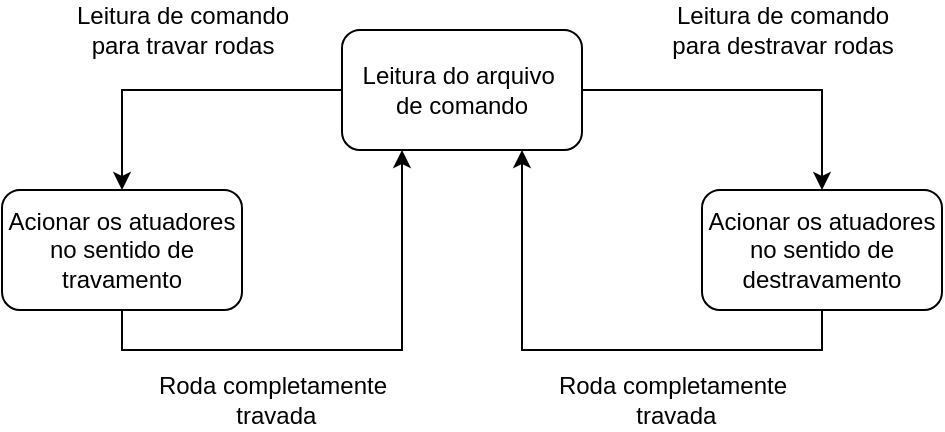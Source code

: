 <mxfile version="14.5.3" type="google"><diagram id="Vk-0JZcUPWKWT-uSp8HX" name="Page-1"><mxGraphModel dx="868" dy="450" grid="1" gridSize="10" guides="1" tooltips="1" connect="1" arrows="1" fold="1" page="1" pageScale="1" pageWidth="827" pageHeight="1169" math="0" shadow="0"><root><mxCell id="0"/><mxCell id="1" parent="0"/><mxCell id="hIM1bYdNIccIcJvIaOrg-5" value="" style="edgeStyle=orthogonalEdgeStyle;rounded=0;orthogonalLoop=1;jettySize=auto;html=1;" edge="1" parent="1" source="hIM1bYdNIccIcJvIaOrg-4" target="hIM1bYdNIccIcJvIaOrg-3"><mxGeometry relative="1" as="geometry"/></mxCell><mxCell id="hIM1bYdNIccIcJvIaOrg-12" value="" style="edgeStyle=orthogonalEdgeStyle;rounded=0;orthogonalLoop=1;jettySize=auto;html=1;entryX=0.25;entryY=1;entryDx=0;entryDy=0;exitX=0.5;exitY=1;exitDx=0;exitDy=0;" edge="1" parent="1" source="hIM1bYdNIccIcJvIaOrg-3" target="hIM1bYdNIccIcJvIaOrg-4"><mxGeometry relative="1" as="geometry"><mxPoint x="220" y="290" as="targetPoint"/></mxGeometry></mxCell><mxCell id="hIM1bYdNIccIcJvIaOrg-3" value="Acionar os atuadores&lt;br&gt;no sentido de travamento" style="rounded=1;whiteSpace=wrap;html=1;" vertex="1" parent="1"><mxGeometry x="160" y="150" width="120" height="60" as="geometry"/></mxCell><mxCell id="hIM1bYdNIccIcJvIaOrg-10" value="" style="edgeStyle=orthogonalEdgeStyle;rounded=0;orthogonalLoop=1;jettySize=auto;html=1;" edge="1" parent="1" source="hIM1bYdNIccIcJvIaOrg-4" target="hIM1bYdNIccIcJvIaOrg-8"><mxGeometry relative="1" as="geometry"/></mxCell><mxCell id="hIM1bYdNIccIcJvIaOrg-4" value="Leitura do arquivo&amp;nbsp;&lt;br&gt;de comando" style="rounded=1;whiteSpace=wrap;html=1;" vertex="1" parent="1"><mxGeometry x="330" y="70" width="120" height="60" as="geometry"/></mxCell><mxCell id="hIM1bYdNIccIcJvIaOrg-6" value="Leitura de comando&lt;br&gt;para travar rodas" style="text;html=1;align=center;verticalAlign=middle;resizable=0;points=[];autosize=1;" vertex="1" parent="1"><mxGeometry x="190" y="55" width="120" height="30" as="geometry"/></mxCell><mxCell id="hIM1bYdNIccIcJvIaOrg-14" value="" style="edgeStyle=orthogonalEdgeStyle;rounded=0;orthogonalLoop=1;jettySize=auto;html=1;entryX=0.75;entryY=1;entryDx=0;entryDy=0;exitX=0.5;exitY=1;exitDx=0;exitDy=0;" edge="1" parent="1" source="hIM1bYdNIccIcJvIaOrg-8" target="hIM1bYdNIccIcJvIaOrg-4"><mxGeometry relative="1" as="geometry"><mxPoint x="430" y="180" as="targetPoint"/></mxGeometry></mxCell><mxCell id="hIM1bYdNIccIcJvIaOrg-8" value="Acionar os atuadores&lt;br&gt;no sentido de destravamento" style="rounded=1;whiteSpace=wrap;html=1;" vertex="1" parent="1"><mxGeometry x="510" y="150" width="120" height="60" as="geometry"/></mxCell><mxCell id="hIM1bYdNIccIcJvIaOrg-9" value="Leitura de comando&lt;br&gt;para destravar rodas" style="text;html=1;align=center;verticalAlign=middle;resizable=0;points=[];autosize=1;" vertex="1" parent="1"><mxGeometry x="485" y="55" width="130" height="30" as="geometry"/></mxCell><mxCell id="hIM1bYdNIccIcJvIaOrg-15" value="Roda completamente&lt;br&gt;&amp;nbsp;travada" style="text;html=1;align=center;verticalAlign=middle;resizable=0;points=[];autosize=1;" vertex="1" parent="1"><mxGeometry x="230" y="240" width="130" height="30" as="geometry"/></mxCell><mxCell id="hIM1bYdNIccIcJvIaOrg-17" value="Roda completamente&lt;br&gt;&amp;nbsp;travada" style="text;html=1;align=center;verticalAlign=middle;resizable=0;points=[];autosize=1;" vertex="1" parent="1"><mxGeometry x="430" y="240" width="130" height="30" as="geometry"/></mxCell></root></mxGraphModel></diagram></mxfile>
